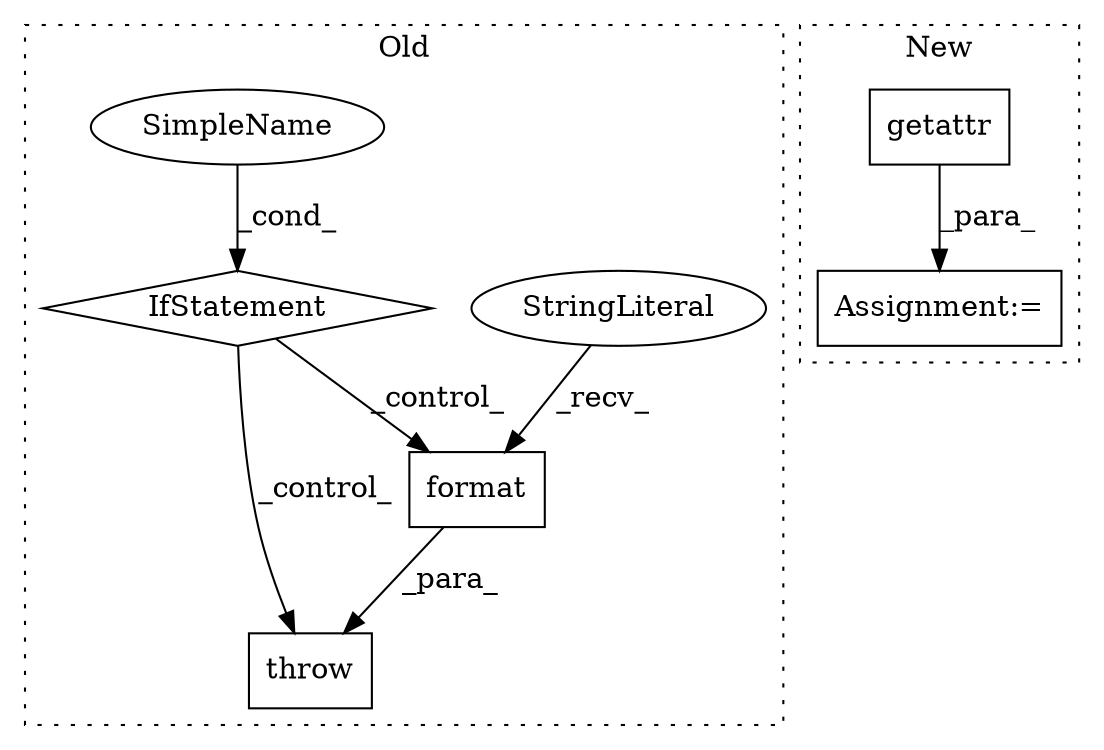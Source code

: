 digraph G {
subgraph cluster0 {
1 [label="format" a="32" s="1411,1422" l="7,1" shape="box"];
3 [label="StringLiteral" a="45" s="1383" l="27" shape="ellipse"];
5 [label="IfStatement" a="25" s="1344,1352" l="4,2" shape="diamond"];
6 [label="SimpleName" a="42" s="1348" l="4" shape="ellipse"];
7 [label="throw" a="53" s="1362" l="6" shape="box"];
label = "Old";
style="dotted";
}
subgraph cluster1 {
2 [label="getattr" a="32" s="1705,1736" l="8,1" shape="box"];
4 [label="Assignment:=" a="7" s="1704" l="1" shape="box"];
label = "New";
style="dotted";
}
1 -> 7 [label="_para_"];
2 -> 4 [label="_para_"];
3 -> 1 [label="_recv_"];
5 -> 1 [label="_control_"];
5 -> 7 [label="_control_"];
6 -> 5 [label="_cond_"];
}
